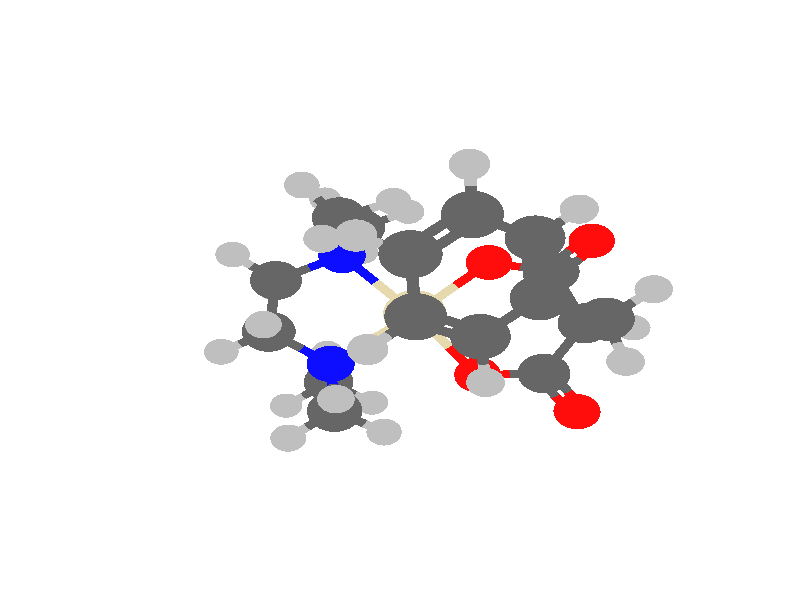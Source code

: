 global_settings {
	ambient_light rgb <0.200000002980232, 0.200000002980232, 0.200000002980232>
	max_trace_level 15
}

background { color rgb <0.999893186846723,1,0.999847409781033> }

camera {
	perspective
	location <-14.3646513514975, -7.23347569850433, -13.1036085769576>
	angle 40
	up <0.368587989559425, 0.560752680459302, -0.741417106162415>
	right <-0.61695664334738, 0.74415802019646, 0.256111970057666> * 1
	direction <0.69534695956916, 0.363022412992632, 0.620247800062952> }

light_source {
	<-45.0247661276767, 30.2211229608149, -45.1916073630285>
	color rgb <1, 1, 1>
	fade_distance 96.7337685996727
	fade_power 0
	parallel
	point_at <45.0247661276767, -30.2211229608149, 45.1916073630285>
}

light_source {
	<53.1673164352371, -1.02965110794333, -20.0121681217875>
	color rgb <0.300000011920929, 0.300000011920929, 0.300000011920929>
	fade_distance 96.7337685996727
	fade_power 0
	parallel
	point_at <-53.1673164352371, 1.02965110794333, 20.0121681217875>
}

#default {
	finish {ambient .8 diffuse 1 specular 1 roughness .005 metallic 0.5}
}

union {
cylinder {
	<-1.77388506732046, 1.58749682854696, -4.06969985744667>, 	<-1.86960329804037, 1.40669749107709, -3.66858057126148>, 0.1
	pigment { rgbt <0.75, 0.75, 0.75, 0> }
}
cylinder {
	<-1.86960329804037, 1.40669749107709, -3.66858057126148>, 	<-2.00358548602807, 1.15362249544932, -3.10711135893957>, 0.1
	pigment { rgbt <0.400000005960464, 0.400000005960464, 0.400000005960464, 0> }
}
cylinder {
	<-1.70778676618772, -0.86162975318135, -3.77415710191352>, 	<-1.81164291229846, -0.594427531619068, -3.4263502656257>, 0.1
	pigment { rgbt <0.75, 0.75, 0.75, 0> }
}
cylinder {
	<-1.81164291229846, -0.594427531619068, -3.4263502656257>, 	<-1.95697472602314, -0.2205162616062, -2.93964437255653>, 0.1
	pigment { rgbt <0.400000005960464, 0.400000005960464, 0.400000005960464, 0> }
}
cylinder {
	<-1.91290467733777, 1.14220317706748, -3.22605079774339>, 	<-1.88959929733531, 0.455133798539715, -3.14231730455187>, 0.1
	pigment { rgbt <0.400000005960464, 0.400000005960464, 0.400000005960464, 0> }
}
cylinder {
	<-2.09426629471837, 1.16504181383116, -2.98817192013575>, 	<-2.0709609147159, 0.477972435303405, -2.90443842694423>, 0.1
	pigment { rgbt <0.400000005960464, 0.400000005960464, 0.400000005960464, 0> }
}
cylinder {
	<-1.88959929733531, 0.455133798539715, -3.14231730455187>, 	<-1.86629391733284, -0.231935579988045, -3.05858381136035>, 0.1
	pigment { rgbt <0.400000005960464, 0.400000005960464, 0.400000005960464, 0> }
}
cylinder {
	<-2.0709609147159, 0.477972435303405, -2.90443842694423>, 	<-2.04765553471344, -0.209096943224355, -2.82070493375271>, 0.1
	pigment { rgbt <0.400000005960464, 0.400000005960464, 0.400000005960464, 0> }
}
cylinder {
	<-2.00358548602807, 1.15362249544932, -3.10711135893957>, 	<-2.18521257806723, 1.561587763473, -2.57922354744844>, 0.1
	pigment { rgbt <0.400000005960464, 0.400000005960464, 0.400000005960464, 0> }
}
cylinder {
	<-2.18521257806723, 1.561587763473, -2.57922354744844>, 	<-2.3668396701064, 1.96955303149668, -2.05133573595731>, 0.1
	pigment { rgbt <0.400000005960464, 0.400000005960464, 0.400000005960464, 0> }
}
cylinder {
	<2.05635978342095, 0.44049696276489, -2.98600887716554>, 	<1.71355719696095, 0.44853262049423, -2.6816478093675>, 0.1
	pigment { rgbt <0.75, 0.75, 0.75, 0> }
}
cylinder {
	<1.71355719696095, 0.44853262049423, -2.6816478093675>, 	<1.23617293292922, 0.45972301608239, -2.25779691065897>, 0.1
	pigment { rgbt <0.400000005960464, 0.400000005960464, 0.400000005960464, 0> }
}
cylinder {
	<-1.95697472602314, -0.2205162616062, -2.93964437255653>, 	<-2.10165243495017, -0.49431868120852, -2.32032750302619>, 0.1
	pigment { rgbt <0.400000005960464, 0.400000005960464, 0.400000005960464, 0> }
}
cylinder {
	<-2.10165243495017, -0.49431868120852, -2.32032750302619>, 	<-2.24633014387719, -0.76812110081084, -1.70101063349585>, 0.1
	pigment { rgbt <0.400000005960464, 0.400000005960464, 0.400000005960464, 0> }
}
cylinder {
	<0.56798768063984, -0.37785146578878, -2.44891644720578>, 	<0.846825952758311, -0.0283259105699478, -2.3691609585053>, 0.1
	pigment { rgbt <0.75, 0.75, 0.75, 0> }
}
cylinder {
	<0.846825952758311, -0.0283259105699478, -2.3691609585053>, 	<1.23617293292922, 0.45972301608239, -2.25779691065897>, 0.1
	pigment { rgbt <0.400000005960464, 0.400000005960464, 0.400000005960464, 0> }
}
cylinder {
	<0.66973979371846, 1.38174899339541, -2.38026057029486>, 	<0.906144787783898, 0.996934739768628, -2.32914947045739>, 0.1
	pigment { rgbt <0.75, 0.75, 0.75, 0> }
}
cylinder {
	<0.906144787783898, 0.996934739768628, -2.32914947045739>, 	<1.23617293292922, 0.45972301608239, -2.25779691065897>, 0.1
	pigment { rgbt <0.400000005960464, 0.400000005960464, 0.400000005960464, 0> }
}
cylinder {
	<1.23617293292922, 0.45972301608239, -2.25779691065897>, 	<1.50268967113724, 0.428878487072066, -1.55368789860217>, 0.1
	pigment { rgbt <0.400000005960464, 0.400000005960464, 0.400000005960464, 0> }
}
cylinder {
	<1.50268967113724, 0.428878487072066, -1.55368789860217>, 	<1.75328954023869, 0.39987604998517, -0.89162956995468>, 0.1
	pigment { rgbt <0.0500000007450581, 0.0500000007450581, 1, 0> }
}
cylinder {
	<-2.41660347980472, 3.03947589876578, -2.19111719119624>, 	<-2.39586793663165, 2.59366132105134, -2.13287316973821>, 0.1
	pigment { rgbt <0.75, 0.75, 0.75, 0> }
}
cylinder {
	<-2.39586793663165, 2.59366132105134, -2.13287316973821>, 	<-2.3668396701064, 1.96955303149668, -2.05133573595731>, 0.1
	pigment { rgbt <0.400000005960464, 0.400000005960464, 0.400000005960464, 0> }
}
cylinder {
	<-2.24390569148107, 1.88372860071, -2.05596217946041>, 	<-2.4088375060761, 1.61405487185533, -1.43585947960336>, 0.1
	pigment { rgbt <0.400000005960464, 0.400000005960464, 0.400000005960464, 0> }
}
cylinder {
	<-2.48977364873173, 2.05537746228336, -2.04670929245421>, 	<-2.65470546332676, 1.7857037334287, -1.42660659259715>, 0.1
	pigment { rgbt <0.400000005960464, 0.400000005960464, 0.400000005960464, 0> }
}
cylinder {
	<-2.4088375060761, 1.61405487185533, -1.43585947960336>, 	<-2.57376932067113, 1.34438114300067, -0.815756779746304>, 0.1
	pigment { rgbt <0.400000005960464, 0.400000005960464, 0.400000005960464, 0> }
}
cylinder {
	<-2.65470546332676, 1.7857037334287, -1.42660659259715>, 	<-2.81963727792179, 1.51603000457403, -0.806503892740095>, 0.1
	pigment { rgbt <0.400000005960464, 0.400000005960464, 0.400000005960464, 0> }
}
cylinder {
	<-2.24633014387719, -0.76812110081084, -1.70101063349585>, 	<-2.24428057797202, -1.39548478065693, -1.63092961682416>, 0.1
	pigment { rgbt <0.400000005960464, 0.400000005960464, 0.400000005960464, 0> }
}
cylinder {
	<-2.24428057797202, -1.39548478065693, -1.63092961682416>, 	<-2.24281542501413, -1.84396206498596, -1.58083149184561>, 0.1
	pigment { rgbt <0.75, 0.75, 0.75, 0> }
}
cylinder {
	<-2.17630594351653, -0.860812223245024, -1.60611612793446>, 	<-2.35579330779878, -0.452107182947009, -1.07445428102383>, 0.1
	pigment { rgbt <0.400000005960464, 0.400000005960464, 0.400000005960464, 0> }
}
cylinder {
	<-2.31635434423785, -0.675429978376656, -1.79590513905724>, 	<-2.49584170852011, -0.266724938078641, -1.26424329214661>, 0.1
	pigment { rgbt <0.400000005960464, 0.400000005960464, 0.400000005960464, 0> }
}
cylinder {
	<-2.35579330779878, -0.452107182947009, -1.07445428102383>, 	<-2.53528067208104, -0.0434021426489943, -0.5427924341132>, 0.1
	pigment { rgbt <0.400000005960464, 0.400000005960464, 0.400000005960464, 0> }
}
cylinder {
	<-2.49584170852011, -0.266724938078641, -1.26424329214661>, 	<-2.67532907280236, 0.141980102219374, -0.73258144523598>, 0.1
	pigment { rgbt <0.400000005960464, 0.400000005960464, 0.400000005960464, 0> }
}
cylinder {
	<2.94160507854934, -1.23532570994718, -1.55280376901601>, 	<2.73100798568466, -1.08818421912105, -1.17250754539974>, 0.1
	pigment { rgbt <0.75, 0.75, 0.75, 0> }
}
cylinder {
	<2.73100798568466, -1.08818421912105, -1.17250754539974>, 	<2.43781320594569, -0.88333278263446, -0.64305642144533>, 0.1
	pigment { rgbt <0.400000005960464, 0.400000005960464, 0.400000005960464, 0> }
}
cylinder {
	<3.51466709264847, 1.46941314089213, -1.39287546297064>, 	<3.16405271175155, 1.4909476120718, -1.09912853819877>, 0.1
	pigment { rgbt <0.75, 0.75, 0.75, 0> }
}
cylinder {
	<3.16405271175155, 1.4909476120718, -1.09912853819877>, 	<2.67561515852899, 1.52094707868248, -0.68991249624638>, 0.1
	pigment { rgbt <0.400000005960464, 0.400000005960464, 0.400000005960464, 0> }
}
cylinder {
	<0.75575155151371, -2.19034998341437, -0.97156742217475>, 	<1.0432771529196, -2.0867505316987, -0.632030158646837>, 0.1
	pigment { rgbt <0.75, 0.75, 0.75, 0> }
}
cylinder {
	<1.0432771529196, -2.0867505316987, -0.632030158646837>, 	<1.44409465433977, -1.94233044116716, -0.15870716778668>, 0.1
	pigment { rgbt <0.400000005960464, 0.400000005960464, 0.400000005960464, 0> }
}
cylinder {
	<1.75328954023869, 0.39987604998517, -0.89162956995468>, 	<2.2002933682307, 0.943201564685242, -0.793867670761096>, 0.1
	pigment { rgbt <0.0500000007450581, 0.0500000007450581, 1, 0> }
}
cylinder {
	<2.2002933682307, 0.943201564685242, -0.793867670761096>, 	<2.67561515852899, 1.52094707868248, -0.68991249624638>, 0.1
	pigment { rgbt <0.400000005960464, 0.400000005960464, 0.400000005960464, 0> }
}
cylinder {
	<1.75328954023869, 0.39987604998517, -0.89162956995468>, 	<2.08511275158712, -0.222160114726144, -0.771133603890203>, 0.1
	pigment { rgbt <0.0500000007450581, 0.0500000007450581, 1, 0> }
}
cylinder {
	<2.08511275158712, -0.222160114726144, -0.771133603890203>, 	<2.43781320594569, -0.88333278263446, -0.64305642144533>, 0.1
	pigment { rgbt <0.400000005960464, 0.400000005960464, 0.400000005960464, 0> }
}
cylinder {
	<1.75328954023869, 0.39987604998517, -0.89162956995468>, 	<1.02811234953887, 0.464882331835059, -0.247061086600998>, 0.1
	pigment { rgbt <0.0500000007450581, 0.0500000007450581, 1, 0> }
}
cylinder {
	<1.02811234953887, 0.464882331835059, -0.247061086600998>, 	<0.1910719934425, 0.53991624355479, 0.49693615952612>, 0.1
	pigment { rgbt <0.899999976158142, 0.850000023841858, 0.680000007152557, 0> }
}
cylinder {
	<2.13211010626646, 2.45343202021483, -0.83825894160081>, 	<2.35896400438749, 2.06422157397303, -0.77634053024298>, 0.1
	pigment { rgbt <0.75, 0.75, 0.75, 0> }
}
cylinder {
	<2.35896400438749, 2.06422157397303, -0.77634053024298>, 	<2.67561515852899, 1.52094707868248, -0.68991249624638>, 0.1
	pigment { rgbt <0.400000005960464, 0.400000005960464, 0.400000005960464, 0> }
}
cylinder {
	<-2.69670329929646, 1.43020557378735, -0.8111303362432>, 	<-2.65100408586908, 0.73974727678627, -0.724408637958895>, 0.1
	pigment { rgbt <0.400000005960464, 0.400000005960464, 0.400000005960464, 0> }
}
cylinder {
	<-2.65100408586908, 0.73974727678627, -0.724408637958895>, 	<-2.6053048724417, 0.04928897978519, -0.63768693967459>, 0.1
	pigment { rgbt <0.400000005960464, 0.400000005960464, 0.400000005960464, 0> }
}
cylinder {
	<-2.69670329929646, 1.43020557378735, -0.8111303362432>, 	<-2.94805439256738, 1.87643375363259, -0.26334372595753>, 0.1
	pigment { rgbt <0.400000005960464, 0.400000005960464, 0.400000005960464, 0> }
}
cylinder {
	<-2.94805439256738, 1.87643375363259, -0.26334372595753>, 	<-3.19940548583831, 2.32266193347782, 0.28444288432814>, 0.1
	pigment { rgbt <0.400000005960464, 0.400000005960464, 0.400000005960464, 0> }
}
cylinder {
	<2.67561515852899, 1.52094707868248, -0.68991249624638>, 	<2.89922864638058, 1.51728355873202, -0.0958300128603484>, 0.1
	pigment { rgbt <0.400000005960464, 0.400000005960464, 0.400000005960464, 0> }
}
cylinder {
	<2.89922864638058, 1.51728355873202, -0.0958300128603484>, 	<3.05943404012631, 1.51465887065172, 0.32979376807844>, 0.1
	pigment { rgbt <0.75, 0.75, 0.75, 0> }
}
cylinder {
	<2.43781320594569, -0.88333278263446, -0.64305642144533>, 	<1.94095393014273, -1.41283161190081, -0.400881794616005>, 0.1
	pigment { rgbt <0.400000005960464, 0.400000005960464, 0.400000005960464, 0> }
}
cylinder {
	<1.94095393014273, -1.41283161190081, -0.400881794616005>, 	<1.44409465433977, -1.94233044116716, -0.15870716778668>, 0.1
	pigment { rgbt <0.400000005960464, 0.400000005960464, 0.400000005960464, 0> }
}
cylinder {
	<2.43781320594569, -0.88333278263446, -0.64305642144533>, 	<2.88477098958142, -0.793716981595669, -0.199296237464326>, 0.1
	pigment { rgbt <0.400000005960464, 0.400000005960464, 0.400000005960464, 0> }
}
cylinder {
	<2.88477098958142, -0.793716981595669, -0.199296237464326>, 	<3.20526713467083, -0.72945695565228, 0.11890703254739>, 0.1
	pigment { rgbt <0.75, 0.75, 0.75, 0> }
}
cylinder {
	<-2.6053048724417, 0.04928897978519, -0.63768693967459>, 	<-2.78163147871604, -0.205420873354167, -0.0886075365485442>, 0.1
	pigment { rgbt <0.400000005960464, 0.400000005960464, 0.400000005960464, 0> }
}
cylinder {
	<-2.78163147871604, -0.205420873354167, -0.0886075365485442>, 	<-2.90761432807408, -0.38740743644913, 0.30370187829954>, 0.1
	pigment { rgbt <0.75, 0.75, 0.75, 0> }
}
cylinder {
	<1.44409465433977, -1.94233044116716, -0.15870716778668>, 	<1.75728998538065, -2.47502204691749, 0.00741504563180531>, 0.1
	pigment { rgbt <0.400000005960464, 0.400000005960464, 0.400000005960464, 0> }
}
cylinder {
	<1.75728998538065, -2.47502204691749, 0.00741504563180531>, 	<1.98238280801265, -2.8578663783838, 0.1268067293966>, 0.1
	pigment { rgbt <0.75, 0.75, 0.75, 0> }
}
cylinder {
	<1.44409465433977, -1.94233044116716, -0.15870716778668>, 	<1.0331048358752, -1.68061910915818, 0.422286957709966>, 0.1
	pigment { rgbt <0.400000005960464, 0.400000005960464, 0.400000005960464, 0> }
}
cylinder {
	<1.0331048358752, -1.68061910915818, 0.422286957709966>, 	<0.64650575322581, -1.43443938321847, 0.96880121633763>, 0.1
	pigment { rgbt <0.0500000007450581, 0.0500000007450581, 1, 0> }
}
cylinder {
	<-3.58316230529568, 3.24497688839201, -0.15693264939907>, 	<-3.42290845863036, 2.85982537611153, 0.0273823217427058>, 0.1
	pigment { rgbt <0.75, 0.75, 0.75, 0> }
}
cylinder {
	<-3.42290845863036, 2.85982537611153, 0.0273823217427058>, 	<-3.19940548583831, 2.32266193347782, 0.28444288432814>, 0.1
	pigment { rgbt <0.400000005960464, 0.400000005960464, 0.400000005960464, 0> }
}
cylinder {
	<-0.01450057050259, 2.49268606905575, 0.05683732363873>, 	<0.08016405515643, 1.59345019350061, 0.259499540584073>, 0.1
	pigment { rgbt <1, 0.0500000007450581, 0.0500000007450581, 0> }
}
cylinder {
	<0.08016405515643, 1.59345019350061, 0.259499540584073>, 	<0.1910719934425, 0.53991624355479, 0.49693615952612>, 0.1
	pigment { rgbt <0.899999976158142, 0.850000023841858, 0.680000007152557, 0> }
}
cylinder {
	<-0.01450057050259, 2.49268606905575, 0.05683732363873>, 	<-0.441839784233259, 2.87242825017422, 0.28995149338507>, 0.1
	pigment { rgbt <1, 0.0500000007450581, 0.0500000007450581, 0> }
}
cylinder {
	<-0.441839784233259, 2.87242825017422, 0.28995149338507>, 	<-0.90655646927844, 3.28538480064053, 0.54345512871926>, 0.1
	pigment { rgbt <0.400000005960464, 0.400000005960464, 0.400000005960464, 0> }
}
cylinder {
	<-3.19940548583831, 2.32266193347782, 0.28444288432814>, 	<-3.67237586574758, 2.03649724555187, 0.600254939585704>, 0.1
	pigment { rgbt <0.400000005960464, 0.400000005960464, 0.400000005960464, 0> }
}
cylinder {
	<-3.67237586574758, 2.03649724555187, 0.600254939585704>, 	<-4.0116242351111, 1.83123935230511, 0.82677805672471>, 0.1
	pigment { rgbt <0.75, 0.75, 0.75, 0> }
}
cylinder {
	<-3.19940548583831, 2.32266193347782, 0.28444288432814>, 	<-2.6547386134728, 2.51905365840586, 0.79965407501501>, 0.1
	pigment { rgbt <0.400000005960464, 0.400000005960464, 0.400000005960464, 0> }
}
cylinder {
	<-2.6547386134728, 2.51905365840586, 0.79965407501501>, 	<-2.11007174110729, 2.7154453833339, 1.31486526570188>, 0.1
	pigment { rgbt <0.400000005960464, 0.400000005960464, 0.400000005960464, 0> }
}
cylinder {
	<-1.11046433314662, -2.36781705292951, 0.29453937867911>, 	<-0.861685362916665, -2.3371190208376, 0.672616593416835>, 0.1
	pigment { rgbt <0.75, 0.75, 0.75, 0> }
}
cylinder {
	<-0.861685362916665, -2.3371190208376, 0.672616593416835>, 	<-0.51419004018069, -2.29423990384762, 1.20071614955281>, 0.1
	pigment { rgbt <0.400000005960464, 0.400000005960464, 0.400000005960464, 0> }
}
cylinder {
	<-0.761451105435466, 4.46397339931326, 0.237210235631826>, 	<-0.783209000022325, 3.89042436748768, 0.330952751806405>, 0.1
	pigment { rgbt <1, 0.0500000007450581, 0.0500000007450581, 0> }
}
cylinder {
	<-0.960589697515494, 4.50750344845898, 0.457321471069174>, 	<-0.982347592102353, 3.9339544166334, 0.551063987243753>, 0.1
	pigment { rgbt <1, 0.0500000007450581, 0.0500000007450581, 0> }
}
cylinder {
	<-0.783209000022325, 3.89042436748768, 0.330952751806405>, 	<-0.806987173238426, 3.26361977606767, 0.433399511000586>, 0.1
	pigment { rgbt <0.400000005960464, 0.400000005960464, 0.400000005960464, 0> }
}
cylinder {
	<-0.982347592102353, 3.9339544166334, 0.551063987243753>, 	<-1.00612576531845, 3.30714982521339, 0.653510746437934>, 0.1
	pigment { rgbt <0.400000005960464, 0.400000005960464, 0.400000005960464, 0> }
}
cylinder {
	<0.1910719934425, 0.53991624355479, 0.49693615952612>, 	<0.435207430770974, -0.518437828865221, 0.749879599774189>, 0.1
	pigment { rgbt <0.899999976158142, 0.850000023841858, 0.680000007152557, 0> }
}
cylinder {
	<0.435207430770974, -0.518437828865221, 0.749879599774189>, 	<0.64650575322581, -1.43443938321847, 0.96880121633763>, 0.1
	pigment { rgbt <0.0500000007450581, 0.0500000007450581, 1, 0> }
}
cylinder {
	<0.1910719934425, 0.53991624355479, 0.49693615952612>, 	<-0.508926845578877, 0.564693895182005, 1.32469947404741>, 0.1
	pigment { rgbt <0.899999976158142, 0.850000023841858, 0.680000007152557, 0> }
}
cylinder {
	<-0.508926845578877, 0.564693895182005, 1.32469947404741>, 	<-1.10628326021712, 0.58583834330692, 2.03108596809187>, 0.1
	pigment { rgbt <1, 0.0500000007450581, 0.0500000007450581, 0> }
}
cylinder {
	<-0.90655646927844, 3.28538480064053, 0.54345512871926>, 	<-1.50831410519287, 3.00041509198722, 0.92916019721057>, 0.1
	pigment { rgbt <0.400000005960464, 0.400000005960464, 0.400000005960464, 0> }
}
cylinder {
	<-1.50831410519287, 3.00041509198722, 0.92916019721057>, 	<-2.11007174110729, 2.7154453833339, 1.31486526570188>, 0.1
	pigment { rgbt <0.400000005960464, 0.400000005960464, 0.400000005960464, 0> }
}
cylinder {
	<0.64650575322581, -1.43443938321847, 0.96880121633763>, 	<0.0840090824721098, -1.85111611549712, 1.08119188628979>, 0.1
	pigment { rgbt <0.0500000007450581, 0.0500000007450581, 1, 0> }
}
cylinder {
	<0.0840090824721098, -1.85111611549712, 1.08119188628979>, 	<-0.51419004018069, -2.29423990384762, 1.20071614955281>, 0.1
	pigment { rgbt <0.400000005960464, 0.400000005960464, 0.400000005960464, 0> }
}
cylinder {
	<0.64650575322581, -1.43443938321847, 0.96880121633763>, 	<1.0255806849172, -1.40938138382743, 1.56924661650521>, 0.1
	pigment { rgbt <0.0500000007450581, 0.0500000007450581, 1, 0> }
}
cylinder {
	<1.0255806849172, -1.40938138382743, 1.56924661650521>, 	<1.42866339268778, -1.38273639783274, 2.20771974551965>, 0.1
	pigment { rgbt <0.400000005960464, 0.400000005960464, 0.400000005960464, 0> }
}
cylinder {
	<-0.51419004018069, -2.29423990384762, 1.20071614955281>, 	<-0.331793480461454, -2.87874325879498, 1.38007411951699>, 0.1
	pigment { rgbt <0.400000005960464, 0.400000005960464, 0.400000005960464, 0> }
}
cylinder {
	<-0.331793480461454, -2.87874325879498, 1.38007411951699>, 	<-0.20085436593619, -3.29834739963878, 1.50883188669368>, 0.1
	pigment { rgbt <0.75, 0.75, 0.75, 0> }
}
cylinder {
	<-0.51419004018069, -2.29423990384762, 1.20071614955281>, 	<-0.871123228389339, -2.03523840770496, 1.65696278603181>, 0.1
	pigment { rgbt <0.400000005960464, 0.400000005960464, 0.400000005960464, 0> }
}
cylinder {
	<-0.871123228389339, -2.03523840770496, 1.65696278603181>, 	<-1.12680554204627, -1.84970760260747, 1.9837864030751>, 0.1
	pigment { rgbt <0.75, 0.75, 0.75, 0> }
}
cylinder {
	<-2.11007174110729, 2.7154453833339, 1.31486526570188>, 	<-2.34723391476232, 3.19582432057142, 1.6609281312052>, 0.1
	pigment { rgbt <0.400000005960464, 0.400000005960464, 0.400000005960464, 0> }
}
cylinder {
	<-2.34723391476232, 3.19582432057142, 1.6609281312052>, 	<-2.51746254315393, 3.54062739913111, 1.90932274668714>, 0.1
	pigment { rgbt <0.75, 0.75, 0.75, 0> }
}
cylinder {
	<-2.11007174110729, 2.7154453833339, 1.31486526570188>, 	<-2.01297328181268, 2.1334282587588, 1.80825258044823>, 0.1
	pigment { rgbt <0.400000005960464, 0.400000005960464, 0.400000005960464, 0> }
}
cylinder {
	<-2.01297328181268, 2.1334282587588, 1.80825258044823>, 	<-1.91587482251806, 1.5514111341837, 2.30163989519459>, 0.1
	pigment { rgbt <0.400000005960464, 0.400000005960464, 0.400000005960464, 0> }
}
cylinder {
	<-1.10628326021712, 0.58583834330692, 2.03108596809187>, 	<-1.49411813690169, 1.04839603500934, 2.16069483982491>, 0.1
	pigment { rgbt <1, 0.0500000007450581, 0.0500000007450581, 0> }
}
cylinder {
	<-1.49411813690169, 1.04839603500934, 2.16069483982491>, 	<-1.91587482251806, 1.5514111341837, 2.30163989519459>, 0.1
	pigment { rgbt <0.400000005960464, 0.400000005960464, 0.400000005960464, 0> }
}
cylinder {
	<2.29640852215318, -0.73479309270932, 2.09852395943934>, 	<1.93428629155176, -1.00518893474545, 2.14409289470036>, 0.1
	pigment { rgbt <0.75, 0.75, 0.75, 0> }
}
cylinder {
	<1.93428629155176, -1.00518893474545, 2.14409289470036>, 	<1.42866339268778, -1.38273639783274, 2.20771974551965>, 0.1
	pigment { rgbt <0.400000005960464, 0.400000005960464, 0.400000005960464, 0> }
}
cylinder {
	<1.42866339268778, -1.38273639783274, 2.20771974551965>, 	<1.6251998082137, -1.96640282698417, 2.37593908477571>, 0.1
	pigment { rgbt <0.400000005960464, 0.400000005960464, 0.400000005960464, 0> }
}
cylinder {
	<1.6251998082137, -1.96640282698417, 2.37593908477571>, 	<1.76632428507121, -2.38550897203557, 2.49673026836529>, 0.1
	pigment { rgbt <0.75, 0.75, 0.75, 0> }
}
cylinder {
	<1.42866339268778, -1.38273639783274, 2.20771974551965>, 	<1.06112559291123, -1.1459552733429, 2.66803825797353>, 0.1
	pigment { rgbt <0.400000005960464, 0.400000005960464, 0.400000005960464, 0> }
}
cylinder {
	<1.06112559291123, -1.1459552733429, 2.66803825797353>, 	<0.79779532538373, -0.97630840465271, 2.99784323886539>, 0.1
	pigment { rgbt <0.75, 0.75, 0.75, 0> }
}
cylinder {
	<-1.82009571229523, 1.45464916390083, 2.36459609546033>, 	<-2.17483297739694, 1.44677084818811, 2.89217079220593>, 0.1
	pigment { rgbt <0.400000005960464, 0.400000005960464, 0.400000005960464, 0> }
}
cylinder {
	<-2.01165393274089, 1.64817310446657, 2.23868369492885>, 	<-2.36639119784261, 1.64029478875385, 2.76625839167446>, 0.1
	pigment { rgbt <0.400000005960464, 0.400000005960464, 0.400000005960464, 0> }
}
cylinder {
	<-2.17483297739694, 1.44677084818811, 2.89217079220593>, 	<-2.49944134330892, 1.43956166144279, 3.37493698864145>, 0.1
	pigment { rgbt <1, 0.0500000007450581, 0.0500000007450581, 0> }
}
cylinder {
	<-2.36639119784261, 1.64029478875385, 2.76625839167446>, 	<-2.69099956375458, 1.63308560200853, 3.24902458810997>, 0.1
	pigment { rgbt <1, 0.0500000007450581, 0.0500000007450581, 0> }
}
sphere {
	<0.1910719934425, 0.53991624355479, 0.49693615952612>, 0.615
	pigment { rgbt <0.899999976158142, 0.850000023841858, 0.680000007152557,0> }
}
sphere {
	<-1.10628326021712, 0.58583834330692, 2.03108596809187>, 0.456
	pigment { rgbt <1, 0.0500000007450581, 0.0500000007450581,0> }
}
sphere {
	<-1.91587482251806, 1.5514111341837, 2.30163989519459>, 0.51
	pigment { rgbt <0.400000005960464, 0.400000005960464, 0.400000005960464,0> }
}
sphere {
	<-2.11007174110729, 2.7154453833339, 1.31486526570188>, 0.51
	pigment { rgbt <0.400000005960464, 0.400000005960464, 0.400000005960464,0> }
}
sphere {
	<-0.90655646927844, 3.28538480064053, 0.54345512871926>, 0.51
	pigment { rgbt <0.400000005960464, 0.400000005960464, 0.400000005960464,0> }
}
sphere {
	<-0.01450057050259, 2.49268606905575, 0.05683732363873>, 0.456
	pigment { rgbt <1, 0.0500000007450581, 0.0500000007450581,0> }
}
sphere {
	<-0.86102040147548, 4.48573842388612, 0.3472658533505>, 0.456
	pigment { rgbt <1, 0.0500000007450581, 0.0500000007450581,0> }
}
sphere {
	<-3.19940548583831, 2.32266193347782, 0.28444288432814>, 0.51
	pigment { rgbt <0.400000005960464, 0.400000005960464, 0.400000005960464,0> }
}
sphere {
	<-2.69670329929646, 1.43020557378735, -0.8111303362432>, 0.51
	pigment { rgbt <0.400000005960464, 0.400000005960464, 0.400000005960464,0> }
}
sphere {
	<-2.3668396701064, 1.96955303149668, -2.05133573595731>, 0.51
	pigment { rgbt <0.400000005960464, 0.400000005960464, 0.400000005960464,0> }
}
sphere {
	<-2.00358548602807, 1.15362249544932, -3.10711135893957>, 0.51
	pigment { rgbt <0.400000005960464, 0.400000005960464, 0.400000005960464,0> }
}
sphere {
	<-1.95697472602314, -0.2205162616062, -2.93964437255653>, 0.51
	pigment { rgbt <0.400000005960464, 0.400000005960464, 0.400000005960464,0> }
}
sphere {
	<-2.24633014387719, -0.76812110081084, -1.70101063349585>, 0.51
	pigment { rgbt <0.400000005960464, 0.400000005960464, 0.400000005960464,0> }
}
sphere {
	<-2.6053048724417, 0.04928897978519, -0.63768693967459>, 0.51
	pigment { rgbt <0.400000005960464, 0.400000005960464, 0.400000005960464,0> }
}
sphere {
	<-2.59522045353175, 1.53632363172566, 3.31198078837571>, 0.456
	pigment { rgbt <1, 0.0500000007450581, 0.0500000007450581,0> }
}
sphere {
	<-2.51746254315393, 3.54062739913111, 1.90932274668714>, 0.33
	pigment { rgbt <0.75, 0.75, 0.75,0> }
}
sphere {
	<-3.58316230529568, 3.24497688839201, -0.15693264939907>, 0.33
	pigment { rgbt <0.75, 0.75, 0.75,0> }
}
sphere {
	<-4.0116242351111, 1.83123935230511, 0.82677805672471>, 0.33
	pigment { rgbt <0.75, 0.75, 0.75,0> }
}
sphere {
	<-2.41660347980472, 3.03947589876578, -2.19111719119624>, 0.33
	pigment { rgbt <0.75, 0.75, 0.75,0> }
}
sphere {
	<-1.77388506732046, 1.58749682854696, -4.06969985744667>, 0.33
	pigment { rgbt <0.75, 0.75, 0.75,0> }
}
sphere {
	<-1.70778676618772, -0.86162975318135, -3.77415710191352>, 0.33
	pigment { rgbt <0.75, 0.75, 0.75,0> }
}
sphere {
	<-2.24281542501413, -1.84396206498596, -1.58083149184561>, 0.33
	pigment { rgbt <0.75, 0.75, 0.75,0> }
}
sphere {
	<-2.90761432807408, -0.38740743644913, 0.30370187829954>, 0.33
	pigment { rgbt <0.75, 0.75, 0.75,0> }
}
sphere {
	<0.64650575322581, -1.43443938321847, 0.96880121633763>, 0.465
	pigment { rgbt <0.0500000007450581, 0.0500000007450581, 1,0> }
}
sphere {
	<-0.51419004018069, -2.29423990384762, 1.20071614955281>, 0.51
	pigment { rgbt <0.400000005960464, 0.400000005960464, 0.400000005960464,0> }
}
sphere {
	<1.44409465433977, -1.94233044116716, -0.15870716778668>, 0.51
	pigment { rgbt <0.400000005960464, 0.400000005960464, 0.400000005960464,0> }
}
sphere {
	<2.43781320594569, -0.88333278263446, -0.64305642144533>, 0.51
	pigment { rgbt <0.400000005960464, 0.400000005960464, 0.400000005960464,0> }
}
sphere {
	<2.94160507854934, -1.23532570994718, -1.55280376901601>, 0.33
	pigment { rgbt <0.75, 0.75, 0.75,0> }
}
sphere {
	<3.20526713467083, -0.72945695565228, 0.11890703254739>, 0.33
	pigment { rgbt <0.75, 0.75, 0.75,0> }
}
sphere {
	<1.75328954023869, 0.39987604998517, -0.89162956995468>, 0.465
	pigment { rgbt <0.0500000007450581, 0.0500000007450581, 1,0> }
}
sphere {
	<1.23617293292922, 0.45972301608239, -2.25779691065897>, 0.51
	pigment { rgbt <0.400000005960464, 0.400000005960464, 0.400000005960464,0> }
}
sphere {
	<2.05635978342095, 0.44049696276489, -2.98600887716554>, 0.33
	pigment { rgbt <0.75, 0.75, 0.75,0> }
}
sphere {
	<0.66973979371846, 1.38174899339541, -2.38026057029486>, 0.33
	pigment { rgbt <0.75, 0.75, 0.75,0> }
}
sphere {
	<0.56798768063984, -0.37785146578878, -2.44891644720578>, 0.33
	pigment { rgbt <0.75, 0.75, 0.75,0> }
}
sphere {
	<2.67561515852899, 1.52094707868248, -0.68991249624638>, 0.51
	pigment { rgbt <0.400000005960464, 0.400000005960464, 0.400000005960464,0> }
}
sphere {
	<0.75575155151371, -2.19034998341437, -0.97156742217475>, 0.33
	pigment { rgbt <0.75, 0.75, 0.75,0> }
}
sphere {
	<1.98238280801265, -2.8578663783838, 0.1268067293966>, 0.33
	pigment { rgbt <0.75, 0.75, 0.75,0> }
}
sphere {
	<1.42866339268778, -1.38273639783274, 2.20771974551965>, 0.51
	pigment { rgbt <0.400000005960464, 0.400000005960464, 0.400000005960464,0> }
}
sphere {
	<0.79779532538373, -0.97630840465271, 2.99784323886539>, 0.33
	pigment { rgbt <0.75, 0.75, 0.75,0> }
}
sphere {
	<1.76632428507121, -2.38550897203557, 2.49673026836529>, 0.33
	pigment { rgbt <0.75, 0.75, 0.75,0> }
}
sphere {
	<2.29640852215318, -0.73479309270932, 2.09852395943934>, 0.33
	pigment { rgbt <0.75, 0.75, 0.75,0> }
}
sphere {
	<-0.20085436593619, -3.29834739963878, 1.50883188669368>, 0.33
	pigment { rgbt <0.75, 0.75, 0.75,0> }
}
sphere {
	<-1.11046433314662, -2.36781705292951, 0.29453937867911>, 0.33
	pigment { rgbt <0.75, 0.75, 0.75,0> }
}
sphere {
	<-1.12680554204627, -1.84970760260747, 1.9837864030751>, 0.33
	pigment { rgbt <0.75, 0.75, 0.75,0> }
}
sphere {
	<3.05943404012631, 1.51465887065172, 0.32979376807844>, 0.33
	pigment { rgbt <0.75, 0.75, 0.75,0> }
}
sphere {
	<2.13211010626646, 2.45343202021483, -0.83825894160081>, 0.33
	pigment { rgbt <0.75, 0.75, 0.75,0> }
}
sphere {
	<3.51466709264847, 1.46941314089213, -1.39287546297064>, 0.33
	pigment { rgbt <0.75, 0.75, 0.75,0> }
}
}
merge {
}
